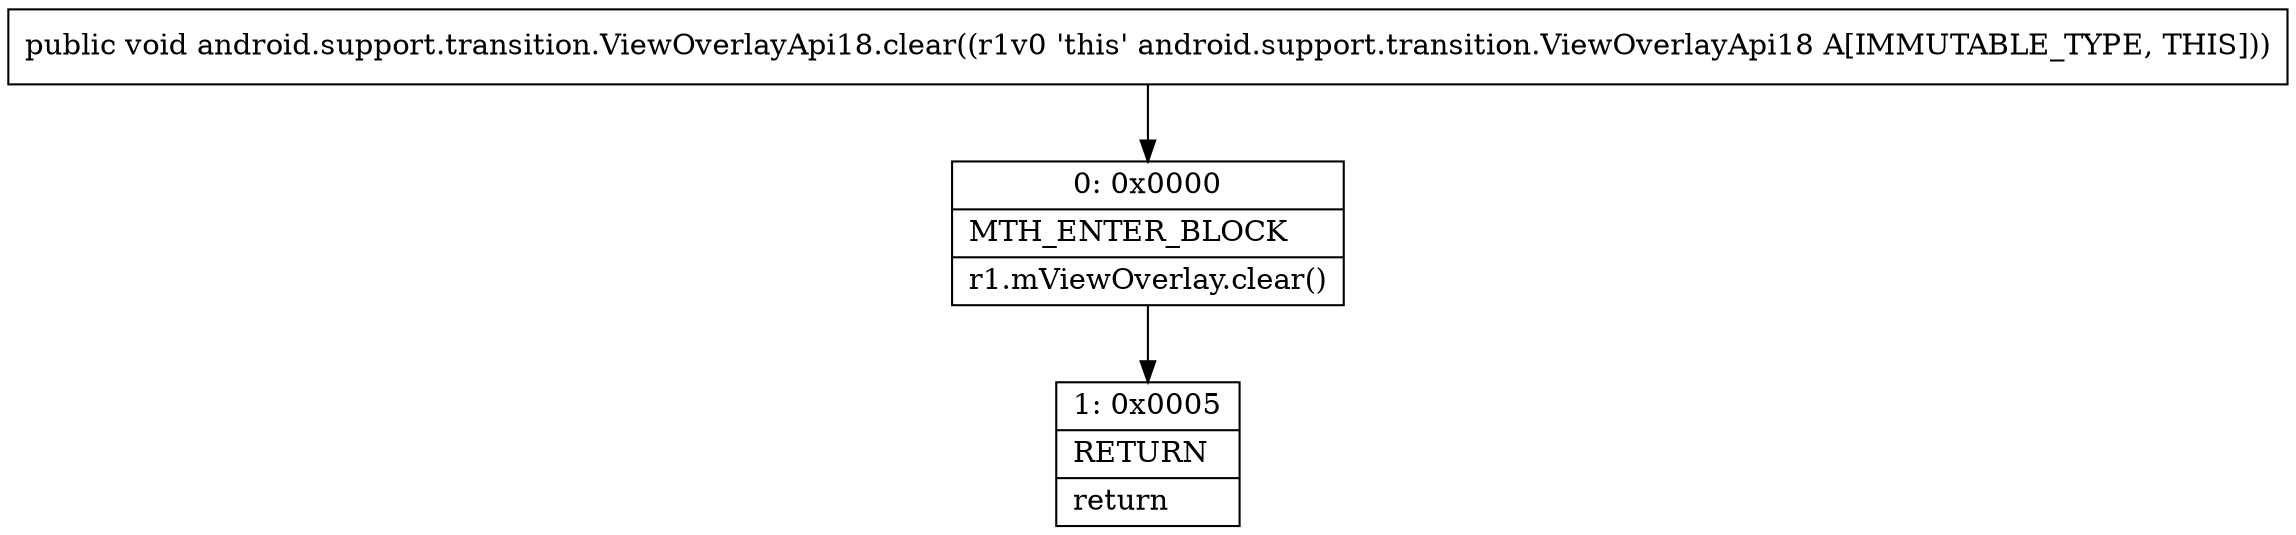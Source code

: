 digraph "CFG forandroid.support.transition.ViewOverlayApi18.clear()V" {
Node_0 [shape=record,label="{0\:\ 0x0000|MTH_ENTER_BLOCK\l|r1.mViewOverlay.clear()\l}"];
Node_1 [shape=record,label="{1\:\ 0x0005|RETURN\l|return\l}"];
MethodNode[shape=record,label="{public void android.support.transition.ViewOverlayApi18.clear((r1v0 'this' android.support.transition.ViewOverlayApi18 A[IMMUTABLE_TYPE, THIS])) }"];
MethodNode -> Node_0;
Node_0 -> Node_1;
}


